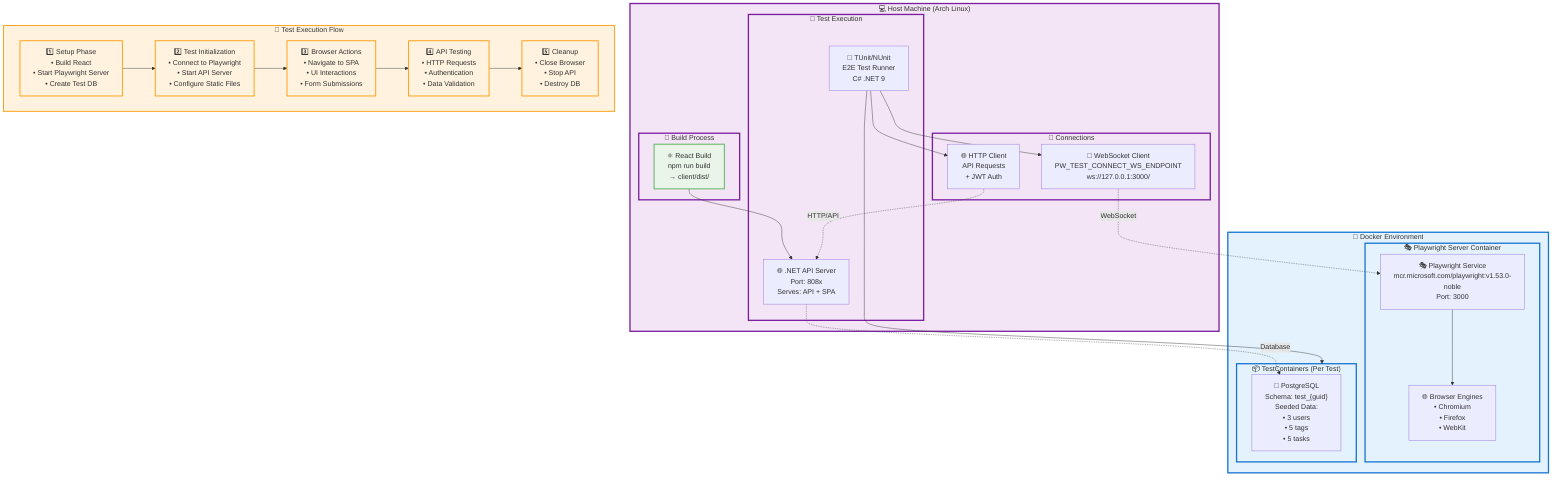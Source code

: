 graph TB
    %% E2E Test Architecture Flow
    
    subgraph Host["💻 Host Machine (Arch Linux)"]
        subgraph Build["🔨 Build Process"]
            ReactBuild["⚛️ React Build<br/>npm run build<br/>→ client/dist/"]
        end
        
        subgraph TestRunner["🧪 Test Execution"]
            TUnit["🧪 TUnit/NUnit<br/>E2E Test Runner<br/>C# .NET 9"]
            API["🌐 .NET API Server<br/>Port: 808x<br/>Serves: API + SPA"]
        end
        
        subgraph Connection["🔗 Connections"]
            WSClient["📡 WebSocket Client<br/>PW_TEST_CONNECT_WS_ENDPOINT<br/>ws://127.0.0.1:3000/"]
            HTTPClient["🌐 HTTP Client<br/>API Requests<br/>+ JWT Auth"]
        end
    end
    
    subgraph Docker["🐳 Docker Environment"]
        subgraph PWServer["🎭 Playwright Server Container"]
            PWService["🎭 Playwright Service<br/>mcr.microsoft.com/playwright:v1.53.0-noble<br/>Port: 3000"]
            Browsers["🌐 Browser Engines<br/>• Chromium<br/>• Firefox<br/>• WebKit"]
        end
        
        subgraph TestContainers["📦 TestContainers (Per Test)"]
            Postgres["🐘 PostgreSQL<br/>Schema: test_{guid}<br/>Seeded Data:<br/>• 3 users<br/>• 5 tags<br/>• 5 tasks"]
        end
    end
    
    subgraph TestFlow["🔄 Test Execution Flow"]
        Step1["1️⃣ Setup Phase<br/>• Build React<br/>• Start Playwright Server<br/>• Create Test DB"]
        Step2["2️⃣ Test Initialization<br/>• Connect to Playwright<br/>• Start API Server<br/>• Configure Static Files"]
        Step3["3️⃣ Browser Actions<br/>• Navigate to SPA<br/>• UI Interactions<br/>• Form Submissions"]
        Step4["4️⃣ API Testing<br/>• HTTP Requests<br/>• Authentication<br/>• Data Validation"]
        Step5["5️⃣ Cleanup<br/>• Close Browser<br/>• Stop API<br/>• Destroy DB"]
    end
    
    %% Connections
    ReactBuild --> API
    TUnit --> WSClient
    TUnit --> HTTPClient
    WSClient -.->|WebSocket| PWService
    HTTPClient -.->|HTTP/API| API
    PWService --> Browsers
    API -.->|Database| Postgres
    TUnit --> TestContainers
    
    %% Flow connections
    Step1 --> Step2
    Step2 --> Step3
    Step3 --> Step4
    Step4 --> Step5
    
    %% Styling
    classDef dockerClass fill:#e3f2fd,stroke:#1976d2,stroke-width:3px
    classDef hostClass fill:#f3e5f5,stroke:#7b1fa2,stroke-width:3px
    classDef flowClass fill:#fff3e0,stroke:#ff9800,stroke-width:2px
    classDef reactClass fill:#e8f5e8,stroke:#4caf50,stroke-width:2px
    
    class Docker,PWServer,TestContainers dockerClass
    class Host,Build,TestRunner,Connection hostClass
    class TestFlow,Step1,Step2,Step3,Step4,Step5 flowClass
    class ReactBuild reactClass